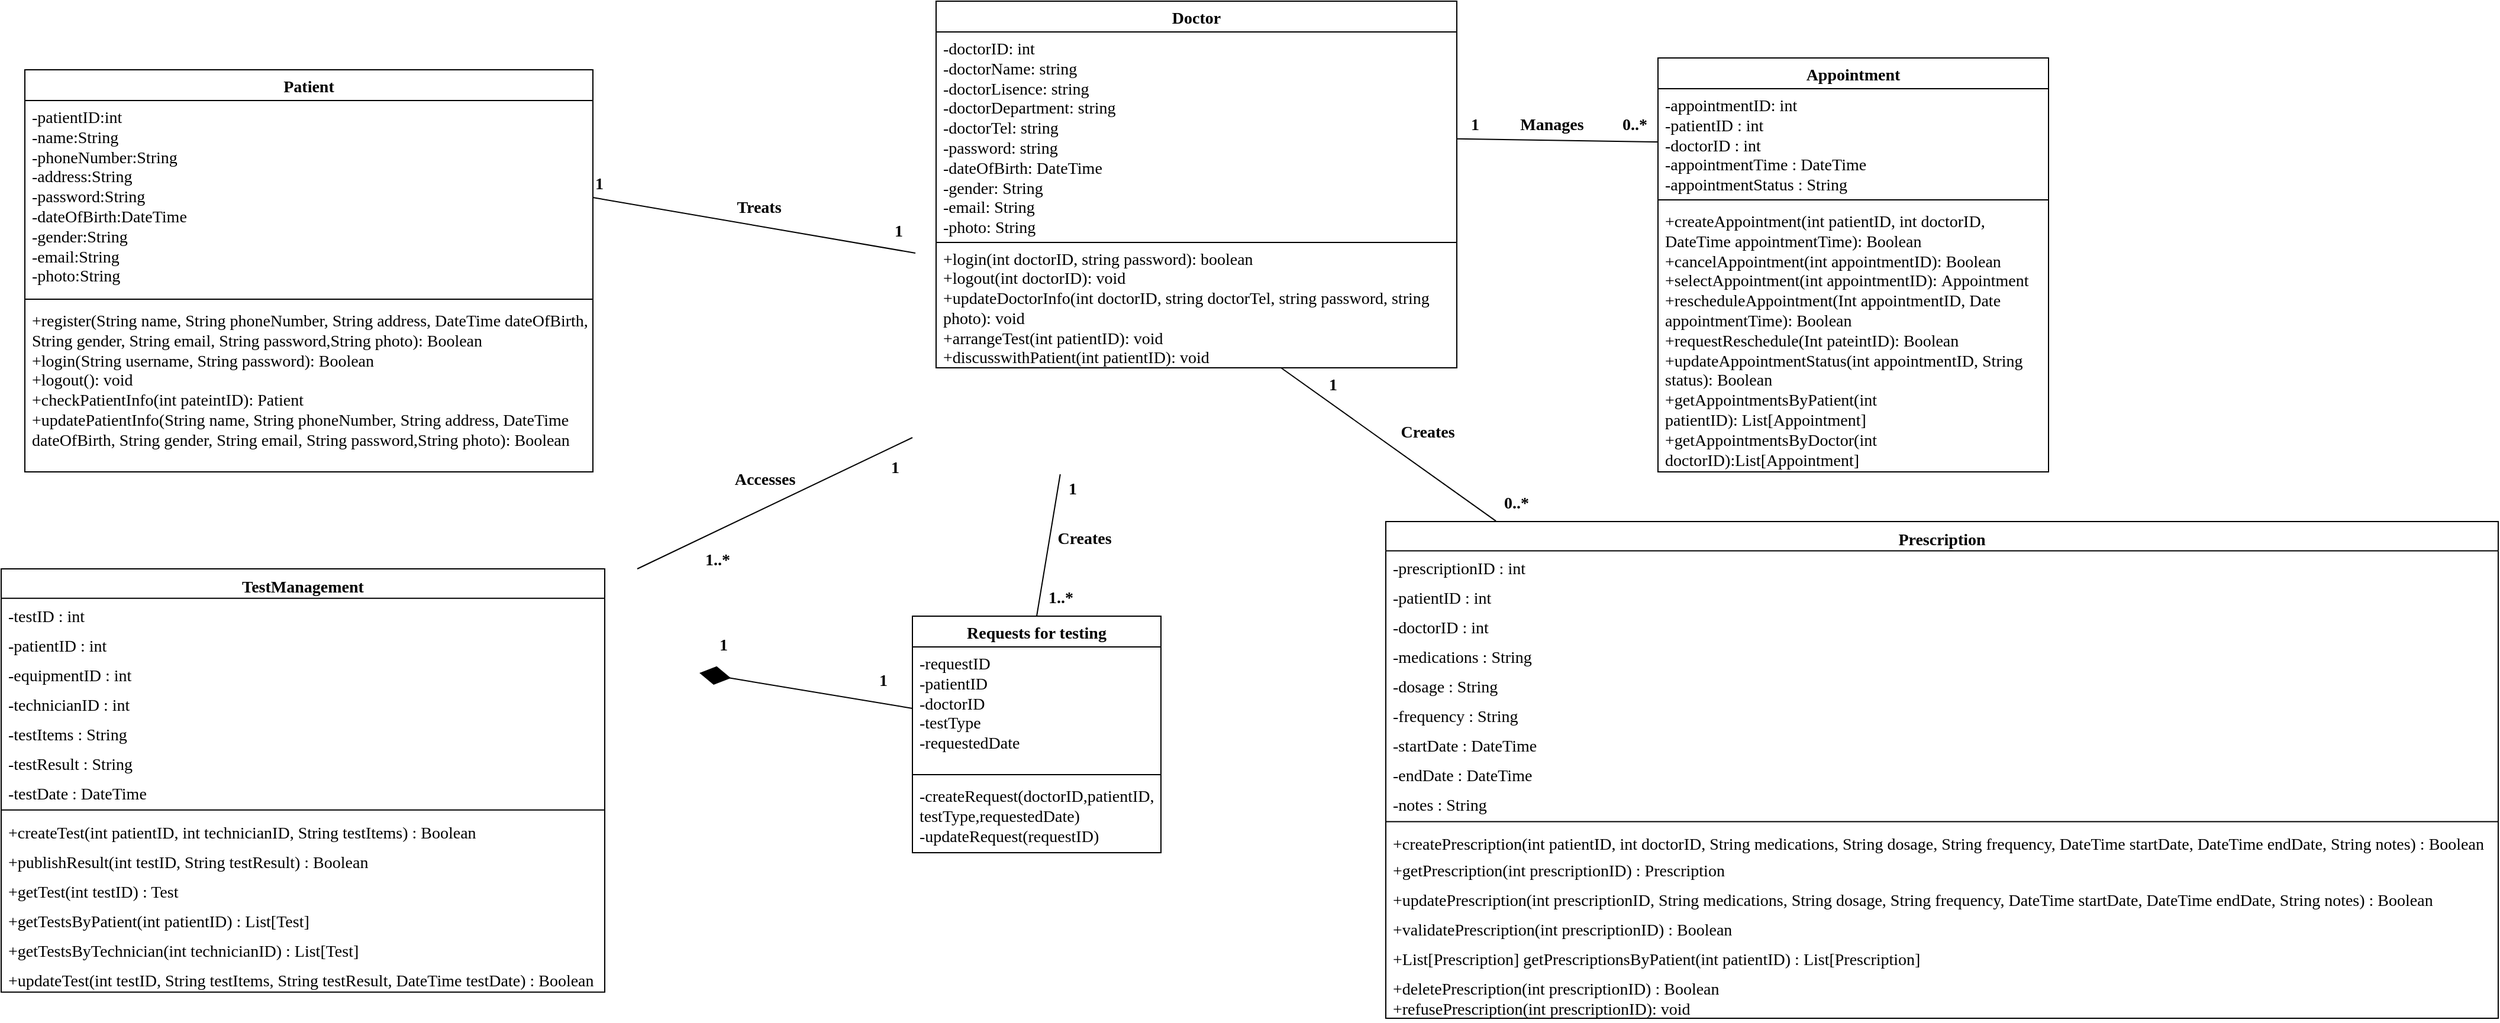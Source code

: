 <mxfile version="22.1.11" type="github">
  <diagram name="第 1 页" id="DenZLdO3r4VADLiXXg4M">
    <mxGraphModel dx="2341" dy="2323" grid="1" gridSize="10" guides="1" tooltips="1" connect="1" arrows="1" fold="1" page="1" pageScale="1" pageWidth="1169" pageHeight="827" math="0" shadow="0">
      <root>
        <mxCell id="0" />
        <mxCell id="1" parent="0" />
        <mxCell id="p3Dcqv_cOVk0L3FrFvDK-15" value="&lt;font style=&quot;font-size: 14px;&quot; face=&quot;Times New Roman&quot;&gt;Requests for testing&lt;/font&gt;" style="swimlane;fontStyle=1;align=center;verticalAlign=top;childLayout=stackLayout;horizontal=1;startSize=26;horizontalStack=0;resizeParent=1;resizeParentMax=0;resizeLast=0;collapsible=1;marginBottom=0;whiteSpace=wrap;html=1;" parent="1" vertex="1">
          <mxGeometry x="80" y="-560" width="210" height="200" as="geometry" />
        </mxCell>
        <mxCell id="p3Dcqv_cOVk0L3FrFvDK-16" value="-requestID&lt;br&gt;-patientID&lt;br&gt;-doctorID&lt;br style=&quot;border-color: var(--border-color);&quot;&gt;-testType&lt;br&gt;-requestedDate" style="text;strokeColor=none;fillColor=none;align=left;verticalAlign=top;spacingLeft=4;spacingRight=4;overflow=hidden;rotatable=0;points=[[0,0.5],[1,0.5]];portConstraint=eastwest;whiteSpace=wrap;html=1;fontFamily=Times New Roman;fontSize=14;" parent="p3Dcqv_cOVk0L3FrFvDK-15" vertex="1">
          <mxGeometry y="26" width="210" height="104" as="geometry" />
        </mxCell>
        <mxCell id="p3Dcqv_cOVk0L3FrFvDK-17" value="" style="line;strokeWidth=1;fillColor=none;align=left;verticalAlign=middle;spacingTop=-1;spacingLeft=3;spacingRight=3;rotatable=0;labelPosition=right;points=[];portConstraint=eastwest;strokeColor=inherit;" parent="p3Dcqv_cOVk0L3FrFvDK-15" vertex="1">
          <mxGeometry y="130" width="210" height="8" as="geometry" />
        </mxCell>
        <mxCell id="p3Dcqv_cOVk0L3FrFvDK-18" value="-createRequest(doctorID,patientID,&lt;br&gt;testType,requestedDate)&lt;br style=&quot;font-size: 14px;&quot;&gt;-updateRequest(requestID)" style="text;strokeColor=none;fillColor=none;align=left;verticalAlign=top;spacingLeft=4;spacingRight=4;overflow=hidden;rotatable=0;points=[[0,0.5],[1,0.5]];portConstraint=eastwest;whiteSpace=wrap;html=1;fontFamily=Times New Roman;fontSize=14;" parent="p3Dcqv_cOVk0L3FrFvDK-15" vertex="1">
          <mxGeometry y="138" width="210" height="62" as="geometry" />
        </mxCell>
        <mxCell id="lUxniN7s-FJJxCix2oJ--1" value="" style="endArrow=none;html=1;rounded=0;entryX=0;entryY=0.5;entryDx=0;entryDy=0;" parent="1" source="bSlJhKR2CJ-gGC5QdrVO-31" target="bSlJhKR2CJ-gGC5QdrVO-6" edge="1">
          <mxGeometry width="50" height="50" relative="1" as="geometry">
            <mxPoint x="550" y="-969" as="sourcePoint" />
            <mxPoint x="460" y="-847" as="targetPoint" />
          </mxGeometry>
        </mxCell>
        <mxCell id="lUxniN7s-FJJxCix2oJ--2" value="" style="endArrow=none;html=1;rounded=0;entryX=0.099;entryY=-0.001;entryDx=0;entryDy=0;entryPerimeter=0;" parent="1" source="bSlJhKR2CJ-gGC5QdrVO-33" target="bSlJhKR2CJ-gGC5QdrVO-9" edge="1">
          <mxGeometry width="50" height="50" relative="1" as="geometry">
            <mxPoint x="288" y="-680" as="sourcePoint" />
            <mxPoint x="440" y="-552" as="targetPoint" />
          </mxGeometry>
        </mxCell>
        <mxCell id="lUxniN7s-FJJxCix2oJ--3" value="" style="endArrow=none;html=1;rounded=0;entryX=0.5;entryY=0;entryDx=0;entryDy=0;" parent="1" target="p3Dcqv_cOVk0L3FrFvDK-15" edge="1">
          <mxGeometry width="50" height="50" relative="1" as="geometry">
            <mxPoint x="204.89" y="-680.0" as="sourcePoint" />
            <mxPoint x="450" y="-542" as="targetPoint" />
          </mxGeometry>
        </mxCell>
        <mxCell id="lUxniN7s-FJJxCix2oJ--5" value="Manages" style="text;html=1;align=center;verticalAlign=middle;resizable=0;points=[];autosize=1;strokeColor=none;fillColor=none;fontFamily=Times New Roman;fontStyle=1;fontSize=14;" parent="1" vertex="1">
          <mxGeometry x="580" y="-990" width="80" height="30" as="geometry" />
        </mxCell>
        <mxCell id="lUxniN7s-FJJxCix2oJ--6" value="1" style="text;html=1;align=center;verticalAlign=middle;resizable=0;points=[];autosize=1;strokeColor=none;fillColor=none;fontFamily=Times New Roman;fontStyle=1;fontSize=14;" parent="1" vertex="1">
          <mxGeometry x="540" y="-990" width="30" height="30" as="geometry" />
        </mxCell>
        <mxCell id="lUxniN7s-FJJxCix2oJ--7" value="0..*" style="text;html=1;align=center;verticalAlign=middle;resizable=0;points=[];autosize=1;strokeColor=none;fillColor=none;fontFamily=Times New Roman;fontStyle=1;fontSize=14;" parent="1" vertex="1">
          <mxGeometry x="670" y="-990" width="40" height="30" as="geometry" />
        </mxCell>
        <mxCell id="lUxniN7s-FJJxCix2oJ--8" value="" style="endArrow=none;html=1;rounded=0;entryX=0;entryY=0.5;entryDx=0;entryDy=0;exitX=1;exitY=0.5;exitDx=0;exitDy=0;" parent="1" source="bSlJhKR2CJ-gGC5QdrVO-35" edge="1">
          <mxGeometry width="50" height="50" relative="1" as="geometry">
            <mxPoint x="-90" y="-807" as="sourcePoint" />
            <mxPoint x="82.5" y="-867" as="targetPoint" />
          </mxGeometry>
        </mxCell>
        <mxCell id="lUxniN7s-FJJxCix2oJ--9" value="Treats" style="text;html=1;align=center;verticalAlign=middle;resizable=0;points=[];autosize=1;strokeColor=none;fillColor=none;fontFamily=Times New Roman;fontStyle=1;fontSize=14;" parent="1" vertex="1">
          <mxGeometry x="-80" y="-920" width="60" height="30" as="geometry" />
        </mxCell>
        <mxCell id="lUxniN7s-FJJxCix2oJ--10" value="" style="endArrow=none;html=1;rounded=0;entryX=0;entryY=0.5;entryDx=0;entryDy=0;exitX=0.75;exitY=0;exitDx=0;exitDy=0;" parent="1" edge="1">
          <mxGeometry width="50" height="50" relative="1" as="geometry">
            <mxPoint x="-152.5" y="-600" as="sourcePoint" />
            <mxPoint x="80" y="-711" as="targetPoint" />
          </mxGeometry>
        </mxCell>
        <mxCell id="lUxniN7s-FJJxCix2oJ--11" value="Accesses" style="text;html=1;align=center;verticalAlign=middle;resizable=0;points=[];autosize=1;strokeColor=none;fillColor=none;fontFamily=Times New Roman;fontStyle=1;fontSize=14;" parent="1" vertex="1">
          <mxGeometry x="-80" y="-690" width="70" height="30" as="geometry" />
        </mxCell>
        <mxCell id="lUxniN7s-FJJxCix2oJ--12" value="Creates" style="text;html=1;align=center;verticalAlign=middle;resizable=0;points=[];autosize=1;strokeColor=none;fillColor=none;fontStyle=1;fontFamily=Times New Roman;fontSize=14;" parent="1" vertex="1">
          <mxGeometry x="480" y="-730" width="70" height="30" as="geometry" />
        </mxCell>
        <mxCell id="lUxniN7s-FJJxCix2oJ--13" value="&lt;b&gt;&lt;font face=&quot;Times New Roman&quot; style=&quot;font-size: 14px;&quot;&gt;Creates&lt;/font&gt;&lt;/b&gt;" style="text;html=1;align=center;verticalAlign=middle;resizable=0;points=[];autosize=1;strokeColor=none;fillColor=none;" parent="1" vertex="1">
          <mxGeometry x="190" y="-640" width="70" height="30" as="geometry" />
        </mxCell>
        <mxCell id="lUxniN7s-FJJxCix2oJ--15" value="1" style="text;html=1;align=center;verticalAlign=middle;resizable=0;points=[];autosize=1;strokeColor=none;fillColor=none;fontFamily=Times New Roman;fontStyle=1;fontSize=14;" parent="1" vertex="1">
          <mxGeometry x="52.5" y="-900" width="30" height="30" as="geometry" />
        </mxCell>
        <mxCell id="lUxniN7s-FJJxCix2oJ--16" value="1" style="text;html=1;align=center;verticalAlign=middle;resizable=0;points=[];autosize=1;strokeColor=none;fillColor=none;fontFamily=Times New Roman;fontStyle=1;fontSize=14;" parent="1" vertex="1">
          <mxGeometry x="-200" y="-940" width="30" height="30" as="geometry" />
        </mxCell>
        <mxCell id="lUxniN7s-FJJxCix2oJ--30" value="1" style="text;html=1;align=center;verticalAlign=middle;resizable=0;points=[];autosize=1;strokeColor=none;fillColor=none;fontFamily=Times New Roman;fontStyle=1;fontSize=14;" parent="1" vertex="1">
          <mxGeometry x="200" y="-682" width="30" height="30" as="geometry" />
        </mxCell>
        <mxCell id="lUxniN7s-FJJxCix2oJ--31" value="1..*" style="text;html=1;align=center;verticalAlign=middle;resizable=0;points=[];autosize=1;strokeColor=none;fillColor=none;fontFamily=Times New Roman;fontStyle=1;fontSize=14;" parent="1" vertex="1">
          <mxGeometry x="185" y="-590" width="40" height="30" as="geometry" />
        </mxCell>
        <mxCell id="lUxniN7s-FJJxCix2oJ--32" value="1" style="text;html=1;align=center;verticalAlign=middle;resizable=0;points=[];autosize=1;strokeColor=none;fillColor=none;fontFamily=Times New Roman;fontStyle=1;fontSize=14;" parent="1" vertex="1">
          <mxGeometry x="50" y="-700" width="30" height="30" as="geometry" />
        </mxCell>
        <mxCell id="lUxniN7s-FJJxCix2oJ--33" value="1..*" style="text;html=1;align=center;verticalAlign=middle;resizable=0;points=[];autosize=1;strokeColor=none;fillColor=none;fontFamily=Times New Roman;fontStyle=1;fontSize=14;" parent="1" vertex="1">
          <mxGeometry x="-105" y="-622" width="40" height="30" as="geometry" />
        </mxCell>
        <mxCell id="lUxniN7s-FJJxCix2oJ--35" value="" style="endArrow=diamondThin;endFill=1;endSize=24;html=1;rounded=0;entryX=1;entryY=0.5;entryDx=0;entryDy=0;exitX=0;exitY=0.5;exitDx=0;exitDy=0;" parent="1" source="p3Dcqv_cOVk0L3FrFvDK-16" edge="1">
          <mxGeometry width="160" relative="1" as="geometry">
            <mxPoint x="30" y="-530" as="sourcePoint" />
            <mxPoint x="-100" y="-512" as="targetPoint" />
          </mxGeometry>
        </mxCell>
        <mxCell id="lUxniN7s-FJJxCix2oJ--36" value="1" style="text;html=1;align=center;verticalAlign=middle;resizable=0;points=[];autosize=1;strokeColor=none;fillColor=none;fontFamily=Times New Roman;fontStyle=1;fontSize=14;" parent="1" vertex="1">
          <mxGeometry x="-95" y="-550" width="30" height="30" as="geometry" />
        </mxCell>
        <mxCell id="lUxniN7s-FJJxCix2oJ--37" value="1" style="text;html=1;align=center;verticalAlign=middle;resizable=0;points=[];autosize=1;strokeColor=none;fillColor=none;fontFamily=Times New Roman;fontStyle=1;fontSize=14;" parent="1" vertex="1">
          <mxGeometry x="40" y="-520" width="30" height="30" as="geometry" />
        </mxCell>
        <mxCell id="lUxniN7s-FJJxCix2oJ--38" value="1" style="text;html=1;align=center;verticalAlign=middle;resizable=0;points=[];autosize=1;strokeColor=none;fillColor=none;fontFamily=Times New Roman;fontStyle=1;fontSize=14;" parent="1" vertex="1">
          <mxGeometry x="420" y="-770" width="30" height="30" as="geometry" />
        </mxCell>
        <mxCell id="lUxniN7s-FJJxCix2oJ--39" value="0..*" style="text;html=1;align=center;verticalAlign=middle;resizable=0;points=[];autosize=1;strokeColor=none;fillColor=none;fontFamily=Times New Roman;fontStyle=1;fontSize=14;" parent="1" vertex="1">
          <mxGeometry x="570" y="-670" width="40" height="30" as="geometry" />
        </mxCell>
        <mxCell id="bSlJhKR2CJ-gGC5QdrVO-5" value="&lt;font style=&quot;font-size: 14px;&quot;&gt;Appointment&lt;/font&gt;" style="swimlane;fontStyle=1;align=center;verticalAlign=top;childLayout=stackLayout;horizontal=1;startSize=26;horizontalStack=0;resizeParent=1;resizeParentMax=0;resizeLast=0;collapsible=1;marginBottom=0;whiteSpace=wrap;html=1;fontFamily=Times New Roman;fontSize=14;" vertex="1" parent="1">
          <mxGeometry x="710" y="-1032" width="330" height="350" as="geometry" />
        </mxCell>
        <mxCell id="bSlJhKR2CJ-gGC5QdrVO-6" value="&lt;font style=&quot;font-size: 14px;&quot;&gt;-appointmentID: int&lt;br style=&quot;&quot;&gt;-patientID : int&lt;br style=&quot;&quot;&gt;-doctorID : int&lt;br style=&quot;&quot;&gt;-appointmentTime : DateTime&lt;br style=&quot;&quot;&gt;-appointmentStatus : String&lt;/font&gt;" style="text;strokeColor=none;fillColor=none;align=left;verticalAlign=top;spacingLeft=4;spacingRight=4;overflow=hidden;rotatable=0;points=[[0,0.5],[1,0.5]];portConstraint=eastwest;whiteSpace=wrap;html=1;fontFamily=Times New Roman;fontSize=12;" vertex="1" parent="bSlJhKR2CJ-gGC5QdrVO-5">
          <mxGeometry y="26" width="330" height="90" as="geometry" />
        </mxCell>
        <mxCell id="bSlJhKR2CJ-gGC5QdrVO-7" value="" style="line;strokeWidth=1;fillColor=none;align=left;verticalAlign=middle;spacingTop=-1;spacingLeft=3;spacingRight=3;rotatable=0;labelPosition=right;points=[];portConstraint=eastwest;strokeColor=inherit;fontFamily=Times New Roman;fontSize=12;" vertex="1" parent="bSlJhKR2CJ-gGC5QdrVO-5">
          <mxGeometry y="116" width="330" height="8" as="geometry" />
        </mxCell>
        <mxCell id="bSlJhKR2CJ-gGC5QdrVO-8" value="&lt;font style=&quot;font-size: 14px;&quot;&gt;+createAppointment(int patientID, int doctorID, DateTime appointmentTime):&amp;nbsp;Boolean&lt;br style=&quot;&quot;&gt;+cancelAppointment(int appointmentID):&amp;nbsp;Boolean&lt;br style=&quot;&quot;&gt;+selectAppointment(int appointmentID):&amp;nbsp;Appointment&lt;br style=&quot;&quot;&gt;+rescheduleAppointment(Int appointmentID, Date appointmentTime):&amp;nbsp;Boolean&lt;br style=&quot;&quot;&gt;+requestReschedule(Int pateintID):&amp;nbsp;Boolean&lt;br style=&quot;&quot;&gt;+updateAppointmentStatus(int appointmentID, String status):&amp;nbsp;Boolean&lt;br style=&quot;&quot;&gt;+getAppointmentsByPatient(int patientID):&amp;nbsp;List[Appointment]&lt;br style=&quot;&quot;&gt;+getAppointmentsByDoctor(int doctorID):List[Appointment]&amp;nbsp;&lt;/font&gt;" style="text;strokeColor=none;fillColor=none;align=left;verticalAlign=top;spacingLeft=4;spacingRight=4;overflow=hidden;rotatable=0;points=[[0,0.5],[1,0.5]];portConstraint=eastwest;whiteSpace=wrap;html=1;fontFamily=Times New Roman;fontSize=12;" vertex="1" parent="bSlJhKR2CJ-gGC5QdrVO-5">
          <mxGeometry y="124" width="330" height="226" as="geometry" />
        </mxCell>
        <mxCell id="bSlJhKR2CJ-gGC5QdrVO-9" value="Prescription" style="swimlane;fontStyle=1;align=center;verticalAlign=top;childLayout=stackLayout;horizontal=1;startSize=24.688;horizontalStack=0;resizeParent=1;resizeParentMax=0;resizeLast=0;collapsible=0;marginBottom=0;fontFamily=Times New Roman;fontSize=14;" vertex="1" parent="1">
          <mxGeometry x="480" y="-640" width="940" height="419.998" as="geometry" />
        </mxCell>
        <mxCell id="bSlJhKR2CJ-gGC5QdrVO-10" value="-prescriptionID : int" style="text;strokeColor=none;fillColor=none;align=left;verticalAlign=top;spacingLeft=4;spacingRight=4;overflow=hidden;rotatable=0;points=[[0,0.5],[1,0.5]];portConstraint=eastwest;fontFamily=Times New Roman;fontSize=14;" vertex="1" parent="bSlJhKR2CJ-gGC5QdrVO-9">
          <mxGeometry y="24.688" width="940" height="25" as="geometry" />
        </mxCell>
        <mxCell id="bSlJhKR2CJ-gGC5QdrVO-11" value="-patientID : int" style="text;strokeColor=none;fillColor=none;align=left;verticalAlign=top;spacingLeft=4;spacingRight=4;overflow=hidden;rotatable=0;points=[[0,0.5],[1,0.5]];portConstraint=eastwest;fontFamily=Times New Roman;fontSize=14;" vertex="1" parent="bSlJhKR2CJ-gGC5QdrVO-9">
          <mxGeometry y="49.688" width="940" height="25" as="geometry" />
        </mxCell>
        <mxCell id="bSlJhKR2CJ-gGC5QdrVO-12" value="-doctorID : int" style="text;strokeColor=none;fillColor=none;align=left;verticalAlign=top;spacingLeft=4;spacingRight=4;overflow=hidden;rotatable=0;points=[[0,0.5],[1,0.5]];portConstraint=eastwest;fontFamily=Times New Roman;fontSize=14;" vertex="1" parent="bSlJhKR2CJ-gGC5QdrVO-9">
          <mxGeometry y="74.688" width="940" height="25" as="geometry" />
        </mxCell>
        <mxCell id="bSlJhKR2CJ-gGC5QdrVO-13" value="-medications : String" style="text;strokeColor=none;fillColor=none;align=left;verticalAlign=top;spacingLeft=4;spacingRight=4;overflow=hidden;rotatable=0;points=[[0,0.5],[1,0.5]];portConstraint=eastwest;fontFamily=Times New Roman;fontSize=14;" vertex="1" parent="bSlJhKR2CJ-gGC5QdrVO-9">
          <mxGeometry y="99.688" width="940" height="25" as="geometry" />
        </mxCell>
        <mxCell id="bSlJhKR2CJ-gGC5QdrVO-14" value="-dosage : String" style="text;strokeColor=none;fillColor=none;align=left;verticalAlign=top;spacingLeft=4;spacingRight=4;overflow=hidden;rotatable=0;points=[[0,0.5],[1,0.5]];portConstraint=eastwest;fontFamily=Times New Roman;fontSize=14;" vertex="1" parent="bSlJhKR2CJ-gGC5QdrVO-9">
          <mxGeometry y="124.688" width="940" height="25" as="geometry" />
        </mxCell>
        <mxCell id="bSlJhKR2CJ-gGC5QdrVO-15" value="-frequency : String" style="text;strokeColor=none;fillColor=none;align=left;verticalAlign=top;spacingLeft=4;spacingRight=4;overflow=hidden;rotatable=0;points=[[0,0.5],[1,0.5]];portConstraint=eastwest;fontFamily=Times New Roman;fontSize=14;" vertex="1" parent="bSlJhKR2CJ-gGC5QdrVO-9">
          <mxGeometry y="149.688" width="940" height="25" as="geometry" />
        </mxCell>
        <mxCell id="bSlJhKR2CJ-gGC5QdrVO-16" value="-startDate : DateTime" style="text;strokeColor=none;fillColor=none;align=left;verticalAlign=top;spacingLeft=4;spacingRight=4;overflow=hidden;rotatable=0;points=[[0,0.5],[1,0.5]];portConstraint=eastwest;fontFamily=Times New Roman;fontSize=14;" vertex="1" parent="bSlJhKR2CJ-gGC5QdrVO-9">
          <mxGeometry y="174.688" width="940" height="25" as="geometry" />
        </mxCell>
        <mxCell id="bSlJhKR2CJ-gGC5QdrVO-17" value="-endDate : DateTime" style="text;strokeColor=none;fillColor=none;align=left;verticalAlign=top;spacingLeft=4;spacingRight=4;overflow=hidden;rotatable=0;points=[[0,0.5],[1,0.5]];portConstraint=eastwest;fontFamily=Times New Roman;fontSize=14;" vertex="1" parent="bSlJhKR2CJ-gGC5QdrVO-9">
          <mxGeometry y="199.688" width="940" height="25" as="geometry" />
        </mxCell>
        <mxCell id="bSlJhKR2CJ-gGC5QdrVO-18" value="-notes : String" style="text;strokeColor=none;fillColor=none;align=left;verticalAlign=top;spacingLeft=4;spacingRight=4;overflow=hidden;rotatable=0;points=[[0,0.5],[1,0.5]];portConstraint=eastwest;fontFamily=Times New Roman;fontSize=14;" vertex="1" parent="bSlJhKR2CJ-gGC5QdrVO-9">
          <mxGeometry y="224.688" width="940" height="25" as="geometry" />
        </mxCell>
        <mxCell id="bSlJhKR2CJ-gGC5QdrVO-19" style="line;strokeWidth=1;fillColor=none;align=left;verticalAlign=middle;spacingTop=-1;spacingLeft=3;spacingRight=3;rotatable=0;labelPosition=right;points=[];portConstraint=eastwest;strokeColor=inherit;fontFamily=Times New Roman;" vertex="1" parent="bSlJhKR2CJ-gGC5QdrVO-9">
          <mxGeometry y="249.688" width="940" height="8" as="geometry" />
        </mxCell>
        <mxCell id="bSlJhKR2CJ-gGC5QdrVO-20" value="+createPrescription(int patientID, int doctorID, String medications, String dosage, String frequency, DateTime startDate, DateTime endDate, String notes) : Boolean" style="text;strokeColor=none;fillColor=none;align=left;verticalAlign=top;spacingLeft=4;spacingRight=4;overflow=hidden;rotatable=0;points=[[0,0.5],[1,0.5]];portConstraint=eastwest;fontFamily=Times New Roman;fontSize=14;" vertex="1" parent="bSlJhKR2CJ-gGC5QdrVO-9">
          <mxGeometry y="257.688" width="940" height="22.31" as="geometry" />
        </mxCell>
        <mxCell id="bSlJhKR2CJ-gGC5QdrVO-21" value="+getPrescription(int prescriptionID) : Prescription" style="text;strokeColor=none;fillColor=none;align=left;verticalAlign=top;spacingLeft=4;spacingRight=4;overflow=hidden;rotatable=0;points=[[0,0.5],[1,0.5]];portConstraint=eastwest;fontFamily=Times New Roman;fontSize=14;" vertex="1" parent="bSlJhKR2CJ-gGC5QdrVO-9">
          <mxGeometry y="279.998" width="940" height="25" as="geometry" />
        </mxCell>
        <mxCell id="bSlJhKR2CJ-gGC5QdrVO-22" value="+updatePrescription(int prescriptionID, String medications, String dosage, String frequency, DateTime startDate, DateTime endDate, String notes) : Boolean" style="text;strokeColor=none;fillColor=none;align=left;verticalAlign=top;spacingLeft=4;spacingRight=4;overflow=hidden;rotatable=0;points=[[0,0.5],[1,0.5]];portConstraint=eastwest;fontFamily=Times New Roman;fontSize=14;" vertex="1" parent="bSlJhKR2CJ-gGC5QdrVO-9">
          <mxGeometry y="304.998" width="940" height="25" as="geometry" />
        </mxCell>
        <mxCell id="bSlJhKR2CJ-gGC5QdrVO-23" value="+validatePrescription(int prescriptionID) : Boolean" style="text;strokeColor=none;fillColor=none;align=left;verticalAlign=top;spacingLeft=4;spacingRight=4;overflow=hidden;rotatable=0;points=[[0,0.5],[1,0.5]];portConstraint=eastwest;fontFamily=Times New Roman;fontSize=14;" vertex="1" parent="bSlJhKR2CJ-gGC5QdrVO-9">
          <mxGeometry y="329.998" width="940" height="25" as="geometry" />
        </mxCell>
        <mxCell id="bSlJhKR2CJ-gGC5QdrVO-24" value="+List[Prescription] getPrescriptionsByPatient(int patientID) : List[Prescription]" style="text;strokeColor=none;fillColor=none;align=left;verticalAlign=top;spacingLeft=4;spacingRight=4;overflow=hidden;rotatable=0;points=[[0,0.5],[1,0.5]];portConstraint=eastwest;fontFamily=Times New Roman;fontSize=14;" vertex="1" parent="bSlJhKR2CJ-gGC5QdrVO-9">
          <mxGeometry y="354.998" width="940" height="25" as="geometry" />
        </mxCell>
        <mxCell id="bSlJhKR2CJ-gGC5QdrVO-25" value="+deletePrescription(int prescriptionID) : Boolean&#xa;+refusePrescription(int prescriptionID): void" style="text;strokeColor=none;fillColor=none;align=left;verticalAlign=top;spacingLeft=4;spacingRight=4;overflow=hidden;rotatable=0;points=[[0,0.5],[1,0.5]];portConstraint=eastwest;fontFamily=Times New Roman;fontSize=14;" vertex="1" parent="bSlJhKR2CJ-gGC5QdrVO-9">
          <mxGeometry y="379.998" width="940" height="40" as="geometry" />
        </mxCell>
        <mxCell id="bSlJhKR2CJ-gGC5QdrVO-30" value="&lt;font style=&quot;font-size: 14px;&quot; face=&quot;Times New Roman&quot;&gt;Doctor&lt;/font&gt;" style="swimlane;fontStyle=1;align=center;verticalAlign=top;childLayout=stackLayout;horizontal=1;startSize=26;horizontalStack=0;resizeParent=1;resizeParentMax=0;resizeLast=0;collapsible=1;marginBottom=0;whiteSpace=wrap;html=1;" vertex="1" parent="1">
          <mxGeometry x="100" y="-1080" width="440" height="310" as="geometry" />
        </mxCell>
        <mxCell id="bSlJhKR2CJ-gGC5QdrVO-31" value="-doctorID: int&lt;br style=&quot;border-color: var(--border-color);&quot;&gt;-doctorName: string&lt;br&gt;-doctorLisence: string&lt;br style=&quot;font-size: 14px;&quot;&gt;-doctorDepartment: string&lt;br style=&quot;font-size: 14px;&quot;&gt;-doctorTel: string&lt;br&gt;-password: string&lt;br&gt;-dateOfBirth: DateTime&amp;nbsp;&lt;br style=&quot;border-color: var(--border-color);&quot;&gt;-gender: String&amp;nbsp;&lt;br style=&quot;border-color: var(--border-color);&quot;&gt;-email: String&amp;nbsp;&lt;br style=&quot;border-color: var(--border-color);&quot;&gt;-photo: String&amp;nbsp;" style="text;strokeColor=none;fillColor=none;align=left;verticalAlign=top;spacingLeft=4;spacingRight=4;overflow=hidden;rotatable=0;points=[[0,0.5],[1,0.5]];portConstraint=eastwest;whiteSpace=wrap;html=1;fontFamily=Times New Roman;fontStyle=0;fontSize=14;" vertex="1" parent="bSlJhKR2CJ-gGC5QdrVO-30">
          <mxGeometry y="26" width="440" height="174" as="geometry" />
        </mxCell>
        <mxCell id="bSlJhKR2CJ-gGC5QdrVO-32" value="" style="line;strokeWidth=1;fillColor=none;align=left;verticalAlign=middle;spacingTop=-1;spacingLeft=3;spacingRight=3;rotatable=0;labelPosition=right;points=[];portConstraint=eastwest;strokeColor=inherit;" vertex="1" parent="bSlJhKR2CJ-gGC5QdrVO-30">
          <mxGeometry y="200" width="440" height="8" as="geometry" />
        </mxCell>
        <mxCell id="bSlJhKR2CJ-gGC5QdrVO-33" value="+login(int&amp;nbsp;doctorID, string&amp;nbsp;password):&amp;nbsp;boolean&lt;br&gt;+logout(int doctorID):&amp;nbsp;void&lt;br style=&quot;font-size: 14px;&quot;&gt;+updateDoctorInfo(int doctorID, string doctorTel, string password, string photo):&amp;nbsp;void&lt;br style=&quot;font-size: 14px;&quot;&gt;+arrangeTest(int patientID):&amp;nbsp;void&lt;br&gt;+discusswithPatient(int patientID): void" style="text;strokeColor=none;fillColor=none;align=left;verticalAlign=middle;spacingLeft=4;spacingRight=4;overflow=hidden;rotatable=0;points=[[0,0.5],[1,0.5]];portConstraint=eastwest;whiteSpace=wrap;html=1;fontSize=14;fontFamily=Times New Roman;" vertex="1" parent="bSlJhKR2CJ-gGC5QdrVO-30">
          <mxGeometry y="208" width="440" height="102" as="geometry" />
        </mxCell>
        <mxCell id="bSlJhKR2CJ-gGC5QdrVO-34" value="Patient" style="swimlane;fontStyle=1;align=center;verticalAlign=top;childLayout=stackLayout;horizontal=1;startSize=26;horizontalStack=0;resizeParent=1;resizeParentMax=0;resizeLast=0;collapsible=1;marginBottom=0;whiteSpace=wrap;html=1;fontFamily=Times New Roman;fontSize=14;" vertex="1" parent="1">
          <mxGeometry x="-670" y="-1022" width="480" height="340" as="geometry" />
        </mxCell>
        <mxCell id="bSlJhKR2CJ-gGC5QdrVO-35" value="&lt;font style=&quot;font-size: 14px;&quot;&gt;        -patientID:int&lt;br style=&quot;font-size: 14px;&quot;&gt;-name:String&amp;nbsp;&lt;br style=&quot;font-size: 14px;&quot;&gt;-phoneNumber:String&amp;nbsp;&lt;br style=&quot;font-size: 14px;&quot;&gt;-address:String&amp;nbsp;&lt;br style=&quot;font-size: 14px;&quot;&gt;-password:String&amp;nbsp;&lt;br style=&quot;font-size: 14px;&quot;&gt;-dateOfBirth:DateTime&amp;nbsp;&lt;br style=&quot;font-size: 14px;&quot;&gt;-gender:String&amp;nbsp;&lt;br style=&quot;font-size: 14px;&quot;&gt;-email:String&amp;nbsp;&lt;br style=&quot;font-size: 14px;&quot;&gt;        -photo:String&amp;nbsp;&lt;/font&gt;" style="text;strokeColor=none;fillColor=none;align=left;verticalAlign=top;spacingLeft=4;spacingRight=4;overflow=hidden;rotatable=0;points=[[0,0.5],[1,0.5]];portConstraint=eastwest;whiteSpace=wrap;html=1;fontFamily=Times New Roman;fontSize=14;" vertex="1" parent="bSlJhKR2CJ-gGC5QdrVO-34">
          <mxGeometry y="26" width="480" height="164" as="geometry" />
        </mxCell>
        <mxCell id="bSlJhKR2CJ-gGC5QdrVO-36" value="" style="line;strokeWidth=1;fillColor=none;align=left;verticalAlign=middle;spacingTop=-1;spacingLeft=3;spacingRight=3;rotatable=0;labelPosition=right;points=[];portConstraint=eastwest;strokeColor=inherit;fontFamily=Times New Roman;fontSize=12;" vertex="1" parent="bSlJhKR2CJ-gGC5QdrVO-34">
          <mxGeometry y="190" width="480" height="8" as="geometry" />
        </mxCell>
        <mxCell id="bSlJhKR2CJ-gGC5QdrVO-37" value="&lt;font style=&quot;font-size: 14px;&quot;&gt;+register(String name, String phoneNumber, String address, DateTime dateOfBirth, String gender, String email, String password,String photo):&amp;nbsp;Boolean&lt;br style=&quot;font-size: 14px;&quot;&gt;+login(String username, String password): Boolean&lt;br style=&quot;font-size: 14px;&quot;&gt;+logout():&amp;nbsp;void&lt;br style=&quot;font-size: 14px;&quot;&gt;+checkPatientInfo(int pateintID):&amp;nbsp;Patient&lt;br style=&quot;font-size: 14px;&quot;&gt;+updatePatientInfo(String name, String phoneNumber, String address, DateTime dateOfBirth, String gender, String email, String password,String photo):&amp;nbsp;Boolean&lt;br style=&quot;font-size: 14px;&quot;&gt;&lt;/font&gt;&lt;span style=&quot;font-size: 14px;&quot;&gt;&lt;br style=&quot;font-size: 14px;&quot;&gt;&lt;/span&gt;" style="text;strokeColor=none;fillColor=none;align=left;verticalAlign=top;spacingLeft=4;spacingRight=4;overflow=hidden;rotatable=0;points=[[0,0.5],[1,0.5]];portConstraint=eastwest;whiteSpace=wrap;html=1;fontSize=14;fontFamily=Times New Roman;" vertex="1" parent="bSlJhKR2CJ-gGC5QdrVO-34">
          <mxGeometry y="198" width="480" height="142" as="geometry" />
        </mxCell>
        <mxCell id="bSlJhKR2CJ-gGC5QdrVO-38" value="TestManagement" style="swimlane;fontStyle=1;align=center;verticalAlign=top;childLayout=stackLayout;horizontal=1;startSize=24.929;horizontalStack=0;resizeParent=1;resizeParentMax=0;resizeLast=0;collapsible=0;marginBottom=0;fontFamily=Times New Roman;fontSize=14;" vertex="1" parent="1">
          <mxGeometry x="-690" y="-600" width="510" height="357.929" as="geometry" />
        </mxCell>
        <mxCell id="bSlJhKR2CJ-gGC5QdrVO-39" value="-testID : int" style="text;strokeColor=none;fillColor=none;align=left;verticalAlign=top;spacingLeft=4;spacingRight=4;overflow=hidden;rotatable=0;points=[[0,0.5],[1,0.5]];portConstraint=eastwest;fontFamily=Times New Roman;fontSize=14;" vertex="1" parent="bSlJhKR2CJ-gGC5QdrVO-38">
          <mxGeometry y="24.929" width="510" height="25" as="geometry" />
        </mxCell>
        <mxCell id="bSlJhKR2CJ-gGC5QdrVO-40" value="-patientID : int" style="text;strokeColor=none;fillColor=none;align=left;verticalAlign=top;spacingLeft=4;spacingRight=4;overflow=hidden;rotatable=0;points=[[0,0.5],[1,0.5]];portConstraint=eastwest;fontFamily=Times New Roman;fontSize=14;" vertex="1" parent="bSlJhKR2CJ-gGC5QdrVO-38">
          <mxGeometry y="49.929" width="510" height="25" as="geometry" />
        </mxCell>
        <mxCell id="bSlJhKR2CJ-gGC5QdrVO-41" value="-equipmentID : int" style="text;strokeColor=none;fillColor=none;align=left;verticalAlign=top;spacingLeft=4;spacingRight=4;overflow=hidden;rotatable=0;points=[[0,0.5],[1,0.5]];portConstraint=eastwest;fontFamily=Times New Roman;fontSize=14;" vertex="1" parent="bSlJhKR2CJ-gGC5QdrVO-38">
          <mxGeometry y="74.929" width="510" height="25" as="geometry" />
        </mxCell>
        <mxCell id="bSlJhKR2CJ-gGC5QdrVO-42" value="-technicianID : int" style="text;strokeColor=none;fillColor=none;align=left;verticalAlign=top;spacingLeft=4;spacingRight=4;overflow=hidden;rotatable=0;points=[[0,0.5],[1,0.5]];portConstraint=eastwest;fontFamily=Times New Roman;fontSize=14;" vertex="1" parent="bSlJhKR2CJ-gGC5QdrVO-38">
          <mxGeometry y="99.929" width="510" height="25" as="geometry" />
        </mxCell>
        <mxCell id="bSlJhKR2CJ-gGC5QdrVO-43" value="-testItems : String" style="text;strokeColor=none;fillColor=none;align=left;verticalAlign=top;spacingLeft=4;spacingRight=4;overflow=hidden;rotatable=0;points=[[0,0.5],[1,0.5]];portConstraint=eastwest;fontFamily=Times New Roman;fontSize=14;" vertex="1" parent="bSlJhKR2CJ-gGC5QdrVO-38">
          <mxGeometry y="124.929" width="510" height="25" as="geometry" />
        </mxCell>
        <mxCell id="bSlJhKR2CJ-gGC5QdrVO-44" value="-testResult : String" style="text;strokeColor=none;fillColor=none;align=left;verticalAlign=top;spacingLeft=4;spacingRight=4;overflow=hidden;rotatable=0;points=[[0,0.5],[1,0.5]];portConstraint=eastwest;fontFamily=Times New Roman;fontSize=14;" vertex="1" parent="bSlJhKR2CJ-gGC5QdrVO-38">
          <mxGeometry y="149.929" width="510" height="25" as="geometry" />
        </mxCell>
        <mxCell id="bSlJhKR2CJ-gGC5QdrVO-45" value="-testDate : DateTime" style="text;strokeColor=none;fillColor=none;align=left;verticalAlign=top;spacingLeft=4;spacingRight=4;overflow=hidden;rotatable=0;points=[[0,0.5],[1,0.5]];portConstraint=eastwest;fontFamily=Times New Roman;fontSize=14;" vertex="1" parent="bSlJhKR2CJ-gGC5QdrVO-38">
          <mxGeometry y="174.929" width="510" height="25" as="geometry" />
        </mxCell>
        <mxCell id="bSlJhKR2CJ-gGC5QdrVO-46" style="line;strokeWidth=1;fillColor=none;align=left;verticalAlign=middle;spacingTop=-1;spacingLeft=3;spacingRight=3;rotatable=0;labelPosition=right;points=[];portConstraint=eastwest;strokeColor=inherit;fontFamily=Times New Roman;fontSize=12;" vertex="1" parent="bSlJhKR2CJ-gGC5QdrVO-38">
          <mxGeometry y="199.929" width="510" height="8" as="geometry" />
        </mxCell>
        <mxCell id="bSlJhKR2CJ-gGC5QdrVO-47" value="+createTest(int patientID, int technicianID, String testItems) : Boolean" style="text;strokeColor=none;fillColor=none;align=left;verticalAlign=top;spacingLeft=4;spacingRight=4;overflow=hidden;rotatable=0;points=[[0,0.5],[1,0.5]];portConstraint=eastwest;fontFamily=Times New Roman;fontSize=14;" vertex="1" parent="bSlJhKR2CJ-gGC5QdrVO-38">
          <mxGeometry y="207.929" width="510" height="25" as="geometry" />
        </mxCell>
        <mxCell id="bSlJhKR2CJ-gGC5QdrVO-48" value="+publishResult(int testID, String testResult) : Boolean" style="text;strokeColor=none;fillColor=none;align=left;verticalAlign=top;spacingLeft=4;spacingRight=4;overflow=hidden;rotatable=0;points=[[0,0.5],[1,0.5]];portConstraint=eastwest;fontFamily=Times New Roman;fontSize=14;" vertex="1" parent="bSlJhKR2CJ-gGC5QdrVO-38">
          <mxGeometry y="232.929" width="510" height="25" as="geometry" />
        </mxCell>
        <mxCell id="bSlJhKR2CJ-gGC5QdrVO-49" value="+getTest(int testID) : Test" style="text;strokeColor=none;fillColor=none;align=left;verticalAlign=top;spacingLeft=4;spacingRight=4;overflow=hidden;rotatable=0;points=[[0,0.5],[1,0.5]];portConstraint=eastwest;fontFamily=Times New Roman;fontSize=14;" vertex="1" parent="bSlJhKR2CJ-gGC5QdrVO-38">
          <mxGeometry y="257.929" width="510" height="25" as="geometry" />
        </mxCell>
        <mxCell id="bSlJhKR2CJ-gGC5QdrVO-50" value="+getTestsByPatient(int patientID) : List[Test]" style="text;strokeColor=none;fillColor=none;align=left;verticalAlign=top;spacingLeft=4;spacingRight=4;overflow=hidden;rotatable=0;points=[[0,0.5],[1,0.5]];portConstraint=eastwest;fontFamily=Times New Roman;fontSize=14;" vertex="1" parent="bSlJhKR2CJ-gGC5QdrVO-38">
          <mxGeometry y="282.929" width="510" height="25" as="geometry" />
        </mxCell>
        <mxCell id="bSlJhKR2CJ-gGC5QdrVO-51" value="+getTestsByTechnician(int technicianID) : List[Test]" style="text;strokeColor=none;fillColor=none;align=left;verticalAlign=top;spacingLeft=4;spacingRight=4;overflow=hidden;rotatable=0;points=[[0,0.5],[1,0.5]];portConstraint=eastwest;fontFamily=Times New Roman;fontSize=14;" vertex="1" parent="bSlJhKR2CJ-gGC5QdrVO-38">
          <mxGeometry y="307.929" width="510" height="25" as="geometry" />
        </mxCell>
        <mxCell id="bSlJhKR2CJ-gGC5QdrVO-52" value="+updateTest(int testID, String testItems, String testResult, DateTime testDate) : Boolean" style="text;strokeColor=none;fillColor=none;align=left;verticalAlign=top;spacingLeft=4;spacingRight=4;overflow=hidden;rotatable=0;points=[[0,0.5],[1,0.5]];portConstraint=eastwest;fontFamily=Times New Roman;fontSize=14;" vertex="1" parent="bSlJhKR2CJ-gGC5QdrVO-38">
          <mxGeometry y="332.929" width="510" height="25" as="geometry" />
        </mxCell>
      </root>
    </mxGraphModel>
  </diagram>
</mxfile>
